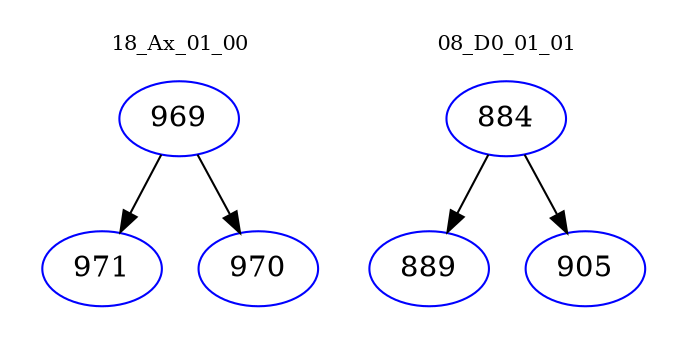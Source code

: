 digraph{
subgraph cluster_0 {
color = white
label = "18_Ax_01_00";
fontsize=10;
T0_969 [label="969", color="blue"]
T0_969 -> T0_971 [color="black"]
T0_971 [label="971", color="blue"]
T0_969 -> T0_970 [color="black"]
T0_970 [label="970", color="blue"]
}
subgraph cluster_1 {
color = white
label = "08_D0_01_01";
fontsize=10;
T1_884 [label="884", color="blue"]
T1_884 -> T1_889 [color="black"]
T1_889 [label="889", color="blue"]
T1_884 -> T1_905 [color="black"]
T1_905 [label="905", color="blue"]
}
}
